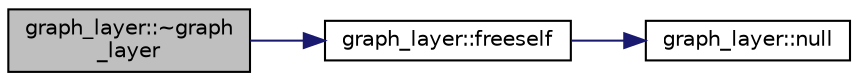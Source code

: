 digraph "graph_layer::~graph_layer"
{
  edge [fontname="Helvetica",fontsize="10",labelfontname="Helvetica",labelfontsize="10"];
  node [fontname="Helvetica",fontsize="10",shape=record];
  rankdir="LR";
  Node3 [label="graph_layer::~graph\l_layer",height=0.2,width=0.4,color="black", fillcolor="grey75", style="filled", fontcolor="black"];
  Node3 -> Node4 [color="midnightblue",fontsize="10",style="solid",fontname="Helvetica"];
  Node4 [label="graph_layer::freeself",height=0.2,width=0.4,color="black", fillcolor="white", style="filled",URL="$de/d87/classgraph__layer.html#af6d280f56bdec46e2650648fd597a127"];
  Node4 -> Node5 [color="midnightblue",fontsize="10",style="solid",fontname="Helvetica"];
  Node5 [label="graph_layer::null",height=0.2,width=0.4,color="black", fillcolor="white", style="filled",URL="$de/d87/classgraph__layer.html#acf0da08ee035ec4e75d754b9169700f2"];
}
